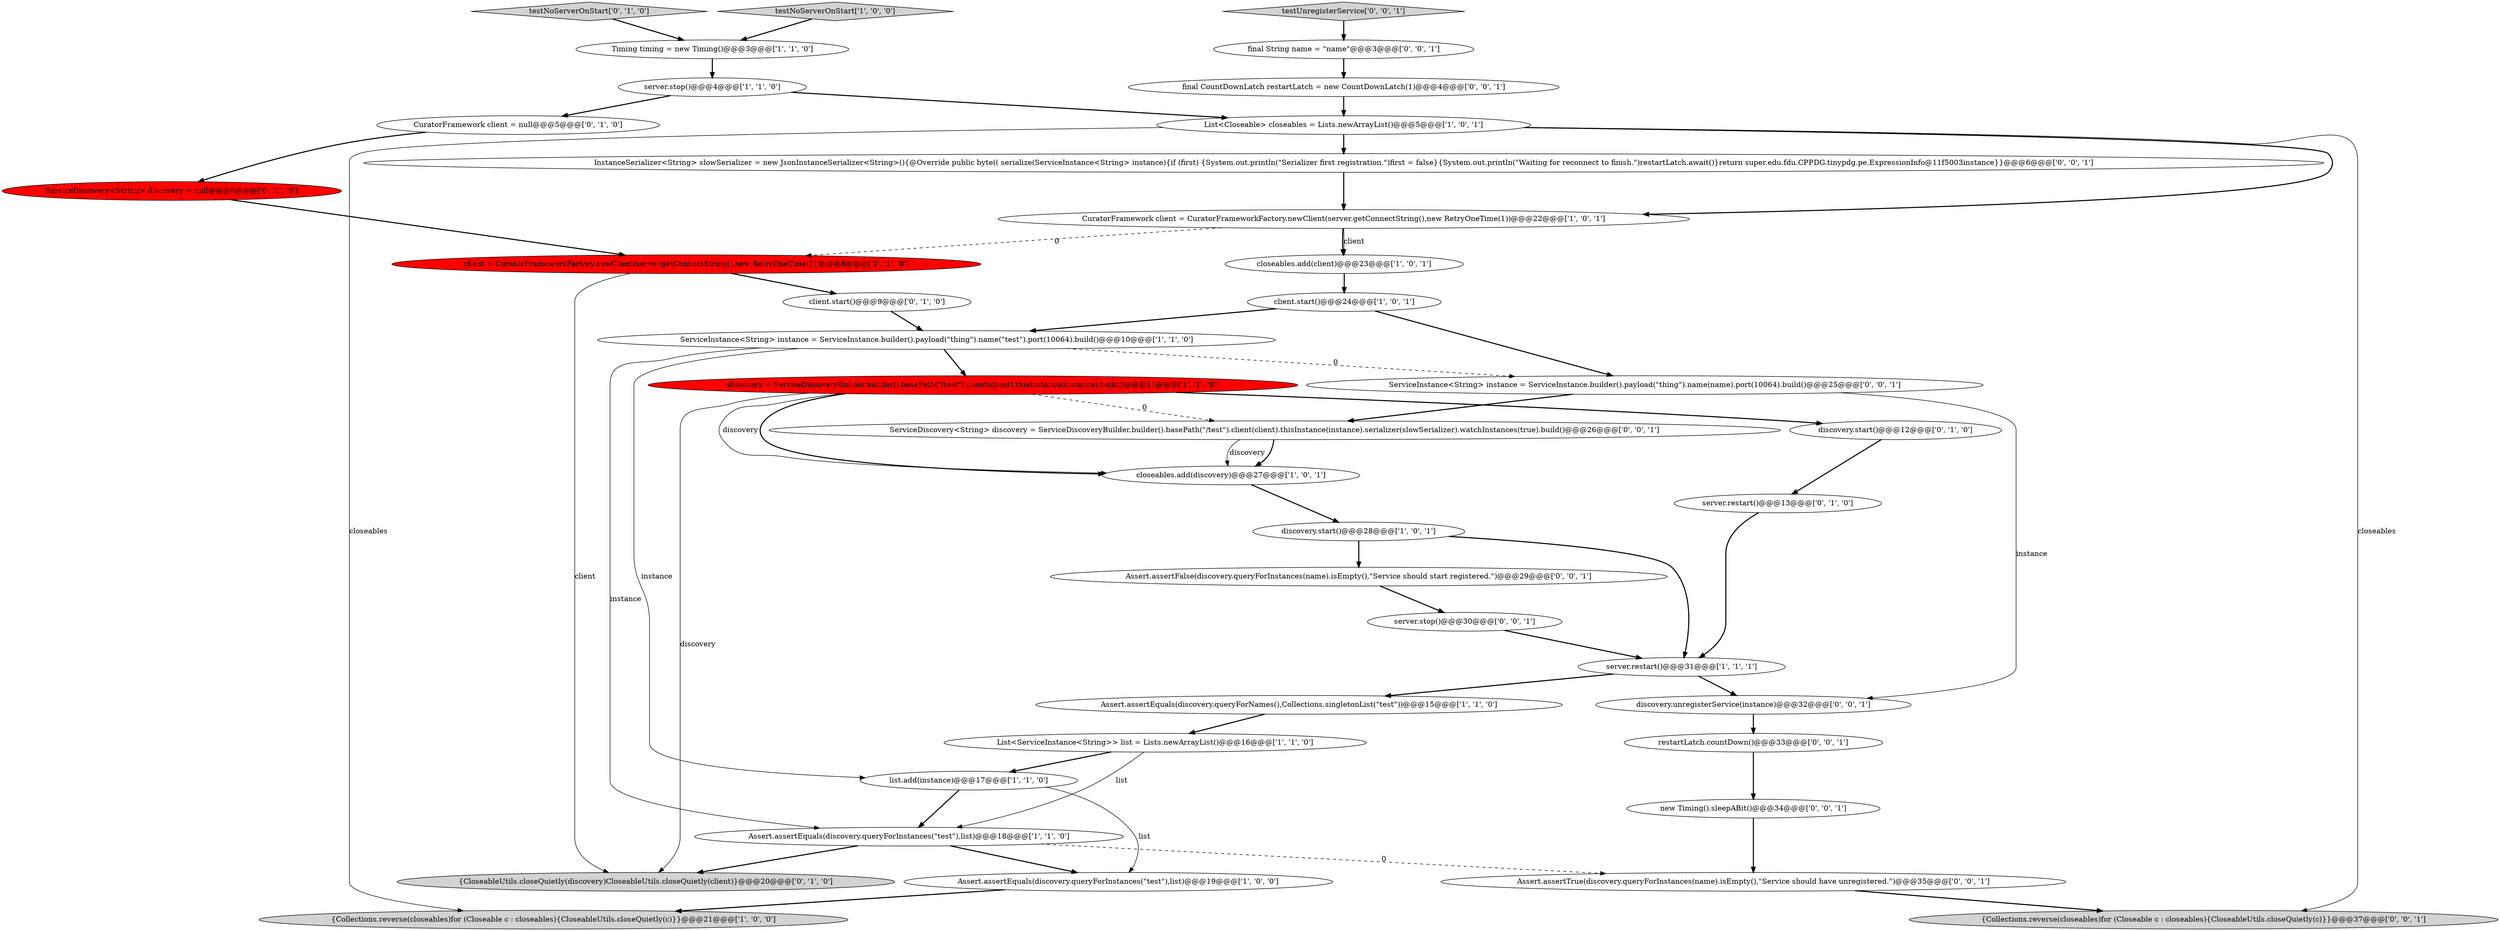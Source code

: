 digraph {
33 [style = filled, label = "discovery.unregisterService(instance)@@@32@@@['0', '0', '1']", fillcolor = white, shape = ellipse image = "AAA0AAABBB3BBB"];
6 [style = filled, label = "ServiceInstance<String> instance = ServiceInstance.builder().payload(\"thing\").name(\"test\").port(10064).build()@@@10@@@['1', '1', '0']", fillcolor = white, shape = ellipse image = "AAA0AAABBB1BBB"];
31 [style = filled, label = "ServiceDiscovery<String> discovery = ServiceDiscoveryBuilder.builder().basePath(\"/test\").client(client).thisInstance(instance).serializer(slowSerializer).watchInstances(true).build()@@@26@@@['0', '0', '1']", fillcolor = white, shape = ellipse image = "AAA0AAABBB3BBB"];
37 [style = filled, label = "{Collections.reverse(closeables)for (Closeable c : closeables){CloseableUtils.closeQuietly(c)}}@@@37@@@['0', '0', '1']", fillcolor = lightgray, shape = ellipse image = "AAA0AAABBB3BBB"];
27 [style = filled, label = "server.stop()@@@30@@@['0', '0', '1']", fillcolor = white, shape = ellipse image = "AAA0AAABBB3BBB"];
38 [style = filled, label = "testUnregisterService['0', '0', '1']", fillcolor = lightgray, shape = diamond image = "AAA0AAABBB3BBB"];
24 [style = filled, label = "discovery.start()@@@12@@@['0', '1', '0']", fillcolor = white, shape = ellipse image = "AAA0AAABBB2BBB"];
15 [style = filled, label = "CuratorFramework client = CuratorFrameworkFactory.newClient(server.getConnectString(),new RetryOneTime(1))@@@22@@@['1', '0', '1']", fillcolor = white, shape = ellipse image = "AAA0AAABBB1BBB"];
21 [style = filled, label = "CuratorFramework client = null@@@5@@@['0', '1', '0']", fillcolor = white, shape = ellipse image = "AAA0AAABBB2BBB"];
32 [style = filled, label = "Assert.assertTrue(discovery.queryForInstances(name).isEmpty(),\"Service should have unregistered.\")@@@35@@@['0', '0', '1']", fillcolor = white, shape = ellipse image = "AAA0AAABBB3BBB"];
36 [style = filled, label = "Assert.assertFalse(discovery.queryForInstances(name).isEmpty(),\"Service should start registered.\")@@@29@@@['0', '0', '1']", fillcolor = white, shape = ellipse image = "AAA0AAABBB3BBB"];
13 [style = filled, label = "Assert.assertEquals(discovery.queryForInstances(\"test\"),list)@@@18@@@['1', '1', '0']", fillcolor = white, shape = ellipse image = "AAA0AAABBB1BBB"];
1 [style = filled, label = "testNoServerOnStart['1', '0', '0']", fillcolor = lightgray, shape = diamond image = "AAA0AAABBB1BBB"];
34 [style = filled, label = "final CountDownLatch restartLatch = new CountDownLatch(1)@@@4@@@['0', '0', '1']", fillcolor = white, shape = ellipse image = "AAA0AAABBB3BBB"];
29 [style = filled, label = "InstanceSerializer<String> slowSerializer = new JsonInstanceSerializer<String>(){@Override public byte(( serialize(ServiceInstance<String> instance){if (first) {System.out.println(\"Serializer first registration.\")first = false}{System.out.println(\"Waiting for reconnect to finish.\")restartLatch.await()}return super.edu.fdu.CPPDG.tinypdg.pe.ExpressionInfo@11f5003instance}}@@@6@@@['0', '0', '1']", fillcolor = white, shape = ellipse image = "AAA0AAABBB3BBB"];
12 [style = filled, label = "List<Closeable> closeables = Lists.newArrayList()@@@5@@@['1', '0', '1']", fillcolor = white, shape = ellipse image = "AAA0AAABBB1BBB"];
16 [style = filled, label = "list.add(instance)@@@17@@@['1', '1', '0']", fillcolor = white, shape = ellipse image = "AAA0AAABBB1BBB"];
4 [style = filled, label = "List<ServiceInstance<String>> list = Lists.newArrayList()@@@16@@@['1', '1', '0']", fillcolor = white, shape = ellipse image = "AAA0AAABBB1BBB"];
35 [style = filled, label = "final String name = \"name\"@@@3@@@['0', '0', '1']", fillcolor = white, shape = ellipse image = "AAA0AAABBB3BBB"];
19 [style = filled, label = "client.start()@@@9@@@['0', '1', '0']", fillcolor = white, shape = ellipse image = "AAA0AAABBB2BBB"];
0 [style = filled, label = "client.start()@@@24@@@['1', '0', '1']", fillcolor = white, shape = ellipse image = "AAA0AAABBB1BBB"];
20 [style = filled, label = "server.restart()@@@13@@@['0', '1', '0']", fillcolor = white, shape = ellipse image = "AAA0AAABBB2BBB"];
8 [style = filled, label = "Assert.assertEquals(discovery.queryForNames(),Collections.singletonList(\"test\"))@@@15@@@['1', '1', '0']", fillcolor = white, shape = ellipse image = "AAA0AAABBB1BBB"];
25 [style = filled, label = "{CloseableUtils.closeQuietly(discovery)CloseableUtils.closeQuietly(client)}@@@20@@@['0', '1', '0']", fillcolor = lightgray, shape = ellipse image = "AAA0AAABBB2BBB"];
18 [style = filled, label = "client = CuratorFrameworkFactory.newClient(server.getConnectString(),new RetryOneTime(1))@@@8@@@['0', '1', '0']", fillcolor = red, shape = ellipse image = "AAA1AAABBB2BBB"];
2 [style = filled, label = "closeables.add(discovery)@@@27@@@['1', '0', '1']", fillcolor = white, shape = ellipse image = "AAA0AAABBB1BBB"];
22 [style = filled, label = "ServiceDiscovery<String> discovery = null@@@6@@@['0', '1', '0']", fillcolor = red, shape = ellipse image = "AAA1AAABBB2BBB"];
23 [style = filled, label = "testNoServerOnStart['0', '1', '0']", fillcolor = lightgray, shape = diamond image = "AAA0AAABBB2BBB"];
17 [style = filled, label = "discovery.start()@@@28@@@['1', '0', '1']", fillcolor = white, shape = ellipse image = "AAA0AAABBB1BBB"];
11 [style = filled, label = "closeables.add(client)@@@23@@@['1', '0', '1']", fillcolor = white, shape = ellipse image = "AAA0AAABBB1BBB"];
26 [style = filled, label = "restartLatch.countDown()@@@33@@@['0', '0', '1']", fillcolor = white, shape = ellipse image = "AAA0AAABBB3BBB"];
5 [style = filled, label = "{Collections.reverse(closeables)for (Closeable c : closeables){CloseableUtils.closeQuietly(c)}}@@@21@@@['1', '0', '0']", fillcolor = lightgray, shape = ellipse image = "AAA0AAABBB1BBB"];
28 [style = filled, label = "new Timing().sleepABit()@@@34@@@['0', '0', '1']", fillcolor = white, shape = ellipse image = "AAA0AAABBB3BBB"];
10 [style = filled, label = "server.stop()@@@4@@@['1', '1', '0']", fillcolor = white, shape = ellipse image = "AAA0AAABBB1BBB"];
7 [style = filled, label = "discovery = ServiceDiscoveryBuilder.builder().basePath(\"/test\").client(client).thisInstance(instance).build()@@@11@@@['1', '1', '0']", fillcolor = red, shape = ellipse image = "AAA1AAABBB1BBB"];
30 [style = filled, label = "ServiceInstance<String> instance = ServiceInstance.builder().payload(\"thing\").name(name).port(10064).build()@@@25@@@['0', '0', '1']", fillcolor = white, shape = ellipse image = "AAA0AAABBB3BBB"];
14 [style = filled, label = "Timing timing = new Timing()@@@3@@@['1', '1', '0']", fillcolor = white, shape = ellipse image = "AAA0AAABBB1BBB"];
9 [style = filled, label = "Assert.assertEquals(discovery.queryForInstances(\"test\"),list)@@@19@@@['1', '0', '0']", fillcolor = white, shape = ellipse image = "AAA0AAABBB1BBB"];
3 [style = filled, label = "server.restart()@@@31@@@['1', '1', '1']", fillcolor = white, shape = ellipse image = "AAA0AAABBB1BBB"];
2->17 [style = bold, label=""];
13->25 [style = bold, label=""];
0->30 [style = bold, label=""];
29->15 [style = bold, label=""];
16->13 [style = bold, label=""];
32->37 [style = bold, label=""];
7->31 [style = dashed, label="0"];
7->25 [style = solid, label="discovery"];
0->6 [style = bold, label=""];
27->3 [style = bold, label=""];
12->15 [style = bold, label=""];
15->11 [style = solid, label="client"];
18->19 [style = bold, label=""];
6->16 [style = solid, label="instance"];
15->18 [style = dashed, label="0"];
14->10 [style = bold, label=""];
31->2 [style = bold, label=""];
20->3 [style = bold, label=""];
10->21 [style = bold, label=""];
3->33 [style = bold, label=""];
4->13 [style = solid, label="list"];
34->12 [style = bold, label=""];
19->6 [style = bold, label=""];
6->13 [style = solid, label="instance"];
33->26 [style = bold, label=""];
28->32 [style = bold, label=""];
13->32 [style = dashed, label="0"];
24->20 [style = bold, label=""];
23->14 [style = bold, label=""];
17->36 [style = bold, label=""];
16->9 [style = solid, label="list"];
12->37 [style = solid, label="closeables"];
7->24 [style = bold, label=""];
11->0 [style = bold, label=""];
22->18 [style = bold, label=""];
12->29 [style = bold, label=""];
15->11 [style = bold, label=""];
36->27 [style = bold, label=""];
30->33 [style = solid, label="instance"];
21->22 [style = bold, label=""];
10->12 [style = bold, label=""];
7->2 [style = bold, label=""];
30->31 [style = bold, label=""];
3->8 [style = bold, label=""];
7->2 [style = solid, label="discovery"];
17->3 [style = bold, label=""];
9->5 [style = bold, label=""];
12->5 [style = solid, label="closeables"];
18->25 [style = solid, label="client"];
1->14 [style = bold, label=""];
6->30 [style = dashed, label="0"];
13->9 [style = bold, label=""];
26->28 [style = bold, label=""];
8->4 [style = bold, label=""];
6->7 [style = bold, label=""];
35->34 [style = bold, label=""];
38->35 [style = bold, label=""];
4->16 [style = bold, label=""];
31->2 [style = solid, label="discovery"];
}
